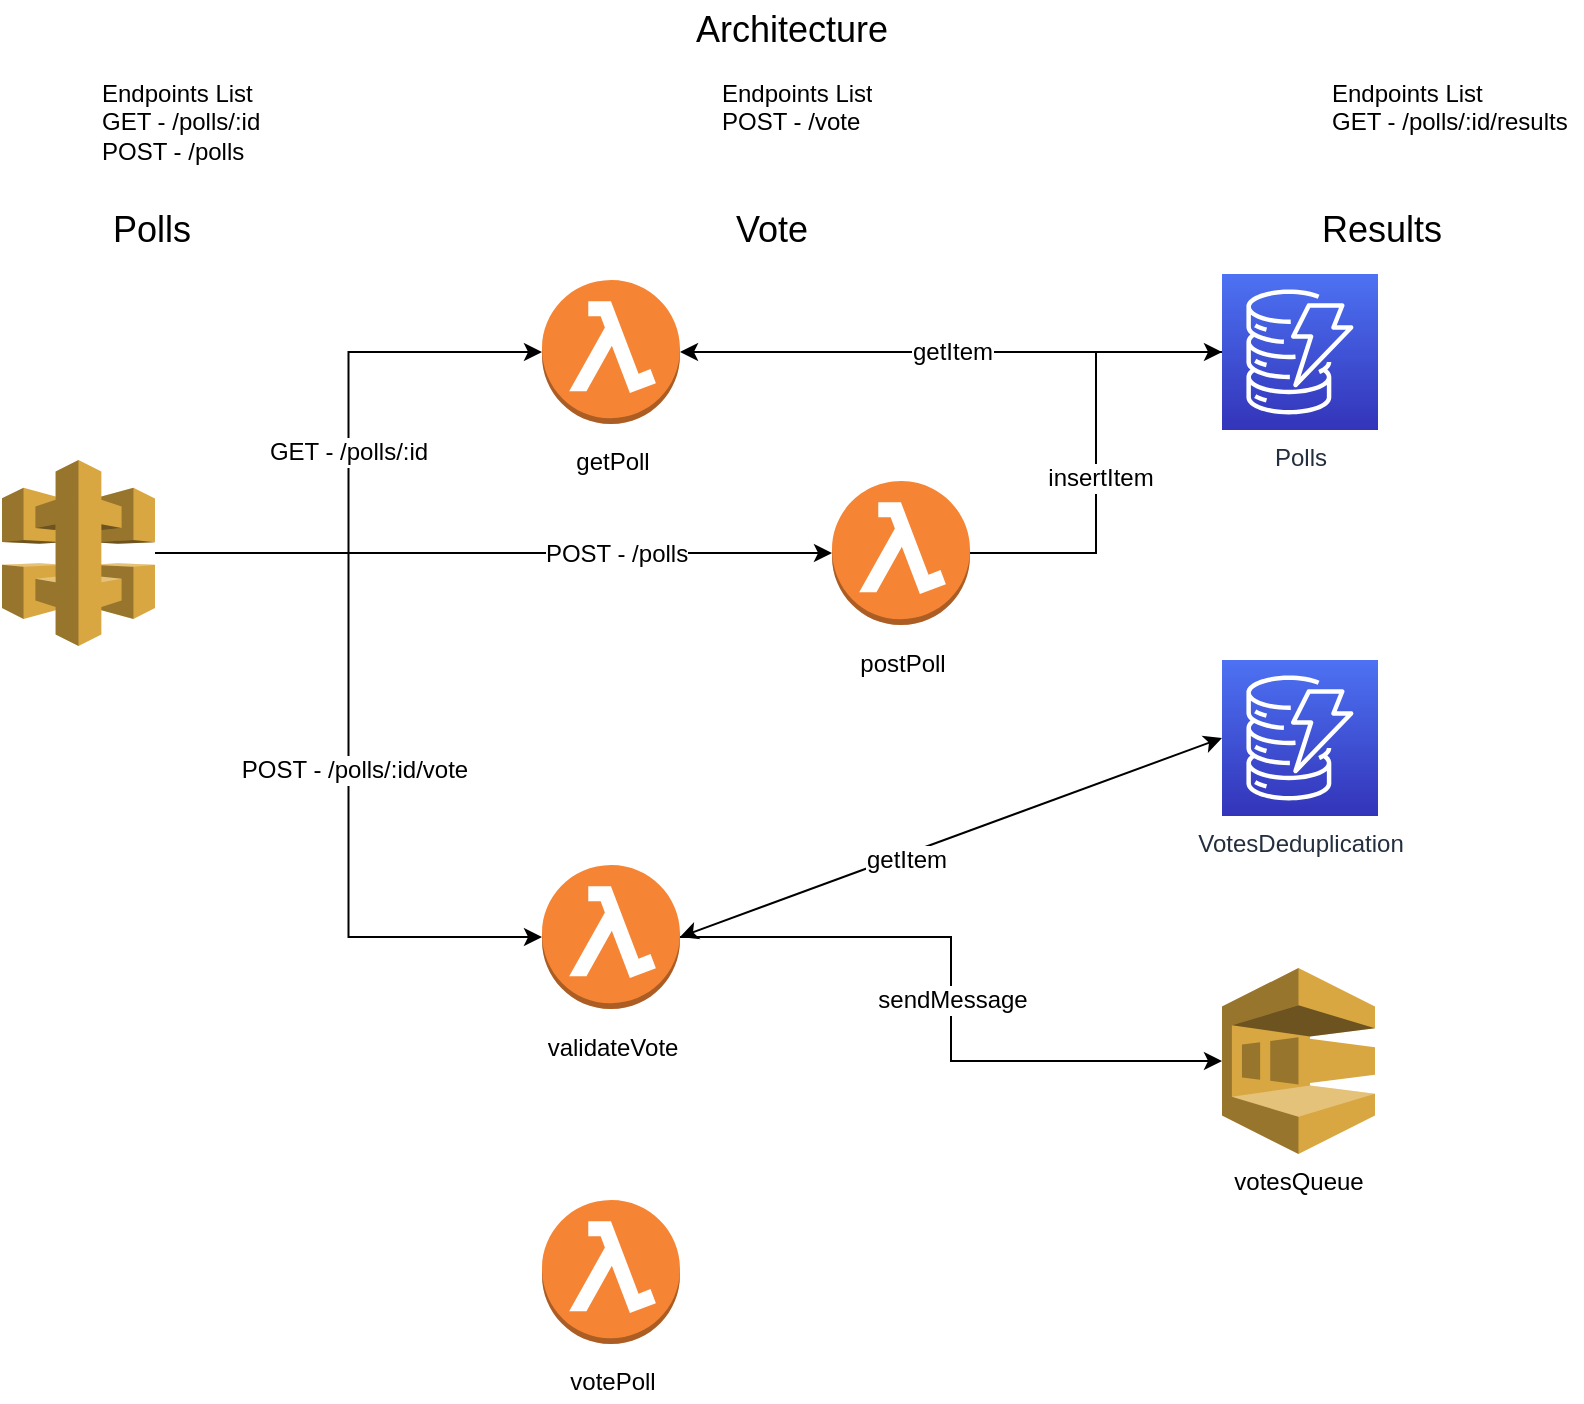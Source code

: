<mxfile version="15.9.6" type="github">
  <diagram id="RRYNnmuwxw0bA15gHxmd" name="Page-1">
    <mxGraphModel dx="1038" dy="556" grid="1" gridSize="10" guides="1" tooltips="1" connect="1" arrows="1" fold="1" page="1" pageScale="1" pageWidth="850" pageHeight="1100" math="0" shadow="0">
      <root>
        <mxCell id="0" />
        <mxCell id="1" parent="0" />
        <mxCell id="5bDYOFOv6-argy16zRWM-1" value="&lt;font style=&quot;font-size: 18px&quot;&gt;Architecture&lt;/font&gt;" style="text;html=1;strokeColor=none;fillColor=none;align=center;verticalAlign=middle;whiteSpace=wrap;rounded=0;" vertex="1" parent="1">
          <mxGeometry x="395" y="20" width="60" height="30" as="geometry" />
        </mxCell>
        <mxCell id="5bDYOFOv6-argy16zRWM-8" value="&lt;div align=&quot;left&quot;&gt;&lt;font style=&quot;font-size: 12px&quot;&gt;Endpoints List&lt;/font&gt;&lt;br&gt;&lt;/div&gt;&lt;div align=&quot;left&quot;&gt;&lt;font style=&quot;font-size: 12px&quot;&gt;GET - /polls/:id&lt;/font&gt;&lt;/div&gt;&lt;div align=&quot;left&quot;&gt;&lt;font style=&quot;font-size: 12px&quot;&gt;POST - /polls&lt;br&gt;&lt;/font&gt;&lt;/div&gt;" style="text;html=1;strokeColor=none;fillColor=none;spacing=5;spacingTop=-20;whiteSpace=wrap;overflow=hidden;rounded=0;fontSize=12;" vertex="1" parent="1">
          <mxGeometry x="74.59" y="70" width="110.83" height="40" as="geometry" />
        </mxCell>
        <mxCell id="5bDYOFOv6-argy16zRWM-9" value="&lt;div align=&quot;left&quot;&gt;&lt;font style=&quot;font-size: 12px&quot;&gt;Endpoints List&lt;/font&gt;&lt;br&gt;&lt;/div&gt;&lt;div align=&quot;left&quot;&gt;&lt;font style=&quot;font-size: 12px&quot;&gt;POST - /vote&lt;br&gt;&lt;/font&gt;&lt;/div&gt;" style="text;html=1;strokeColor=none;fillColor=none;spacing=5;spacingTop=-20;whiteSpace=wrap;overflow=hidden;rounded=0;fontSize=12;" vertex="1" parent="1">
          <mxGeometry x="385" y="70" width="110.83" height="40" as="geometry" />
        </mxCell>
        <mxCell id="5bDYOFOv6-argy16zRWM-11" value="&lt;div align=&quot;left&quot;&gt;&lt;font style=&quot;font-size: 12px&quot;&gt;Endpoints List&lt;/font&gt;&lt;br&gt;&lt;/div&gt;&lt;div align=&quot;left&quot;&gt;&lt;font style=&quot;font-size: 12px&quot;&gt;GET - /polls/:id/results&lt;br&gt;&lt;/font&gt;&lt;/div&gt;" style="text;html=1;strokeColor=none;fillColor=none;spacing=5;spacingTop=-20;whiteSpace=wrap;overflow=hidden;rounded=0;fontSize=12;" vertex="1" parent="1">
          <mxGeometry x="690" y="70" width="130" height="40" as="geometry" />
        </mxCell>
        <mxCell id="5bDYOFOv6-argy16zRWM-13" value="&lt;font style=&quot;font-size: 18px&quot;&gt;Polls&lt;br&gt;&lt;/font&gt;" style="text;html=1;strokeColor=none;fillColor=none;align=center;verticalAlign=middle;whiteSpace=wrap;rounded=0;" vertex="1" parent="1">
          <mxGeometry x="74.59" y="120" width="60" height="30" as="geometry" />
        </mxCell>
        <mxCell id="5bDYOFOv6-argy16zRWM-14" value="&lt;font style=&quot;font-size: 18px&quot;&gt;Results&lt;/font&gt;" style="text;html=1;strokeColor=none;fillColor=none;align=center;verticalAlign=middle;whiteSpace=wrap;rounded=0;" vertex="1" parent="1">
          <mxGeometry x="690" y="120" width="60" height="30" as="geometry" />
        </mxCell>
        <mxCell id="5bDYOFOv6-argy16zRWM-15" value="&lt;font style=&quot;font-size: 18px&quot;&gt;Vote&lt;/font&gt;" style="text;html=1;strokeColor=none;fillColor=none;align=center;verticalAlign=middle;whiteSpace=wrap;rounded=0;" vertex="1" parent="1">
          <mxGeometry x="385" y="120" width="60" height="30" as="geometry" />
        </mxCell>
        <mxCell id="5bDYOFOv6-argy16zRWM-23" value="&lt;font style=&quot;font-size: 12px&quot;&gt;GET - /polls/:id&lt;/font&gt;" style="edgeStyle=orthogonalEdgeStyle;rounded=0;orthogonalLoop=1;jettySize=auto;html=1;entryX=0;entryY=0.5;entryDx=0;entryDy=0;entryPerimeter=0;fontSize=12;" edge="1" parent="1" source="5bDYOFOv6-argy16zRWM-16" target="5bDYOFOv6-argy16zRWM-17">
          <mxGeometry relative="1" as="geometry" />
        </mxCell>
        <mxCell id="5bDYOFOv6-argy16zRWM-24" style="edgeStyle=orthogonalEdgeStyle;rounded=0;orthogonalLoop=1;jettySize=auto;html=1;entryX=0;entryY=0.5;entryDx=0;entryDy=0;entryPerimeter=0;fontSize=12;" edge="1" parent="1" source="5bDYOFOv6-argy16zRWM-16" target="5bDYOFOv6-argy16zRWM-22">
          <mxGeometry relative="1" as="geometry" />
        </mxCell>
        <mxCell id="5bDYOFOv6-argy16zRWM-25" value="&lt;font style=&quot;font-size: 12px&quot;&gt;POST - /polls&lt;/font&gt;" style="edgeLabel;html=1;align=center;verticalAlign=middle;resizable=0;points=[];fontSize=12;" vertex="1" connectable="0" parent="5bDYOFOv6-argy16zRWM-24">
          <mxGeometry x="0.362" relative="1" as="geometry">
            <mxPoint as="offset" />
          </mxGeometry>
        </mxCell>
        <mxCell id="5bDYOFOv6-argy16zRWM-29" style="edgeStyle=orthogonalEdgeStyle;rounded=0;orthogonalLoop=1;jettySize=auto;html=1;entryX=0;entryY=0.5;entryDx=0;entryDy=0;entryPerimeter=0;fontSize=12;" edge="1" parent="1" source="5bDYOFOv6-argy16zRWM-16" target="5bDYOFOv6-argy16zRWM-28">
          <mxGeometry relative="1" as="geometry" />
        </mxCell>
        <mxCell id="5bDYOFOv6-argy16zRWM-30" value="POST - /polls/:id/vote" style="edgeLabel;html=1;align=center;verticalAlign=middle;resizable=0;points=[];fontSize=12;" vertex="1" connectable="0" parent="5bDYOFOv6-argy16zRWM-29">
          <mxGeometry x="0.061" y="2" relative="1" as="geometry">
            <mxPoint as="offset" />
          </mxGeometry>
        </mxCell>
        <mxCell id="5bDYOFOv6-argy16zRWM-16" value="" style="outlineConnect=0;dashed=0;verticalLabelPosition=bottom;verticalAlign=top;align=center;html=1;shape=mxgraph.aws3.api_gateway;fillColor=#D9A741;gradientColor=none;fontSize=18;" vertex="1" parent="1">
          <mxGeometry x="30" y="250" width="76.5" height="93" as="geometry" />
        </mxCell>
        <mxCell id="5bDYOFOv6-argy16zRWM-17" value="&lt;font style=&quot;font-size: 12px&quot;&gt;getPoll&lt;/font&gt;" style="outlineConnect=0;dashed=0;verticalLabelPosition=bottom;verticalAlign=top;align=center;html=1;shape=mxgraph.aws3.lambda_function;fillColor=#F58534;gradientColor=none;fontSize=18;" vertex="1" parent="1">
          <mxGeometry x="300" y="160" width="69" height="72" as="geometry" />
        </mxCell>
        <mxCell id="5bDYOFOv6-argy16zRWM-21" value="getItem" style="edgeStyle=orthogonalEdgeStyle;rounded=0;orthogonalLoop=1;jettySize=auto;html=1;entryX=1;entryY=0.5;entryDx=0;entryDy=0;entryPerimeter=0;fontSize=12;" edge="1" parent="1" source="5bDYOFOv6-argy16zRWM-20" target="5bDYOFOv6-argy16zRWM-17">
          <mxGeometry relative="1" as="geometry" />
        </mxCell>
        <mxCell id="5bDYOFOv6-argy16zRWM-20" value="Polls" style="sketch=0;points=[[0,0,0],[0.25,0,0],[0.5,0,0],[0.75,0,0],[1,0,0],[0,1,0],[0.25,1,0],[0.5,1,0],[0.75,1,0],[1,1,0],[0,0.25,0],[0,0.5,0],[0,0.75,0],[1,0.25,0],[1,0.5,0],[1,0.75,0]];outlineConnect=0;fontColor=#232F3E;gradientColor=#4D72F3;gradientDirection=north;fillColor=#3334B9;strokeColor=#ffffff;dashed=0;verticalLabelPosition=bottom;verticalAlign=top;align=center;html=1;fontSize=12;fontStyle=0;aspect=fixed;shape=mxgraph.aws4.resourceIcon;resIcon=mxgraph.aws4.dynamodb;" vertex="1" parent="1">
          <mxGeometry x="640" y="157" width="78" height="78" as="geometry" />
        </mxCell>
        <mxCell id="5bDYOFOv6-argy16zRWM-26" style="edgeStyle=orthogonalEdgeStyle;rounded=0;orthogonalLoop=1;jettySize=auto;html=1;entryX=0;entryY=0.5;entryDx=0;entryDy=0;entryPerimeter=0;fontSize=12;" edge="1" parent="1" source="5bDYOFOv6-argy16zRWM-22" target="5bDYOFOv6-argy16zRWM-20">
          <mxGeometry relative="1" as="geometry" />
        </mxCell>
        <mxCell id="5bDYOFOv6-argy16zRWM-27" value="insertItem" style="edgeLabel;html=1;align=center;verticalAlign=middle;resizable=0;points=[];fontSize=12;" vertex="1" connectable="0" parent="5bDYOFOv6-argy16zRWM-26">
          <mxGeometry x="-0.114" y="-2" relative="1" as="geometry">
            <mxPoint as="offset" />
          </mxGeometry>
        </mxCell>
        <mxCell id="5bDYOFOv6-argy16zRWM-22" value="&lt;font style=&quot;font-size: 12px&quot;&gt;postPoll&lt;/font&gt;" style="outlineConnect=0;dashed=0;verticalLabelPosition=bottom;verticalAlign=top;align=center;html=1;shape=mxgraph.aws3.lambda_function;fillColor=#F58534;gradientColor=none;fontSize=18;" vertex="1" parent="1">
          <mxGeometry x="445" y="260.5" width="69" height="72" as="geometry" />
        </mxCell>
        <mxCell id="5bDYOFOv6-argy16zRWM-41" value="sendMessage" style="edgeStyle=orthogonalEdgeStyle;rounded=0;orthogonalLoop=1;jettySize=auto;html=1;entryX=0;entryY=0.5;entryDx=0;entryDy=0;entryPerimeter=0;fontSize=12;" edge="1" parent="1" source="5bDYOFOv6-argy16zRWM-28" target="5bDYOFOv6-argy16zRWM-39">
          <mxGeometry relative="1" as="geometry" />
        </mxCell>
        <mxCell id="5bDYOFOv6-argy16zRWM-28" value="&lt;div&gt;&lt;font style=&quot;font-size: 12px&quot;&gt;validateVote&lt;/font&gt;&lt;/div&gt;" style="outlineConnect=0;dashed=0;verticalLabelPosition=bottom;verticalAlign=top;align=center;html=1;shape=mxgraph.aws3.lambda_function;fillColor=#F58534;gradientColor=none;fontSize=18;" vertex="1" parent="1">
          <mxGeometry x="300" y="452.5" width="69" height="72" as="geometry" />
        </mxCell>
        <mxCell id="5bDYOFOv6-argy16zRWM-33" value="&lt;div&gt;&lt;font style=&quot;font-size: 12px&quot;&gt;votePoll&lt;/font&gt;&lt;/div&gt;" style="outlineConnect=0;dashed=0;verticalLabelPosition=bottom;verticalAlign=top;align=center;html=1;shape=mxgraph.aws3.lambda_function;fillColor=#F58534;gradientColor=none;fontSize=18;" vertex="1" parent="1">
          <mxGeometry x="300" y="620" width="69" height="72" as="geometry" />
        </mxCell>
        <mxCell id="5bDYOFOv6-argy16zRWM-35" value="VotesDeduplication" style="sketch=0;points=[[0,0,0],[0.25,0,0],[0.5,0,0],[0.75,0,0],[1,0,0],[0,1,0],[0.25,1,0],[0.5,1,0],[0.75,1,0],[1,1,0],[0,0.25,0],[0,0.5,0],[0,0.75,0],[1,0.25,0],[1,0.5,0],[1,0.75,0]];outlineConnect=0;fontColor=#232F3E;gradientColor=#4D72F3;gradientDirection=north;fillColor=#3334B9;strokeColor=#ffffff;dashed=0;verticalLabelPosition=bottom;verticalAlign=top;align=center;html=1;fontSize=12;fontStyle=0;aspect=fixed;shape=mxgraph.aws4.resourceIcon;resIcon=mxgraph.aws4.dynamodb;" vertex="1" parent="1">
          <mxGeometry x="640" y="350" width="78" height="78" as="geometry" />
        </mxCell>
        <mxCell id="5bDYOFOv6-argy16zRWM-37" value="" style="endArrow=classic;startArrow=classic;html=1;rounded=0;fontSize=12;entryX=0;entryY=0.5;entryDx=0;entryDy=0;entryPerimeter=0;exitX=1;exitY=0.5;exitDx=0;exitDy=0;exitPerimeter=0;" edge="1" parent="1" source="5bDYOFOv6-argy16zRWM-28" target="5bDYOFOv6-argy16zRWM-35">
          <mxGeometry width="50" height="50" relative="1" as="geometry">
            <mxPoint x="390" y="550" as="sourcePoint" />
            <mxPoint x="440" y="500" as="targetPoint" />
          </mxGeometry>
        </mxCell>
        <mxCell id="5bDYOFOv6-argy16zRWM-38" value="getItem" style="edgeLabel;html=1;align=center;verticalAlign=middle;resizable=0;points=[];fontSize=12;" vertex="1" connectable="0" parent="5bDYOFOv6-argy16zRWM-37">
          <mxGeometry x="-0.173" y="-1" relative="1" as="geometry">
            <mxPoint y="1" as="offset" />
          </mxGeometry>
        </mxCell>
        <mxCell id="5bDYOFOv6-argy16zRWM-39" value="votesQueue" style="outlineConnect=0;dashed=0;verticalLabelPosition=bottom;verticalAlign=top;align=center;html=1;shape=mxgraph.aws3.sqs;fillColor=#D9A741;gradientColor=none;fontSize=12;" vertex="1" parent="1">
          <mxGeometry x="640" y="504" width="76.5" height="93" as="geometry" />
        </mxCell>
      </root>
    </mxGraphModel>
  </diagram>
</mxfile>
